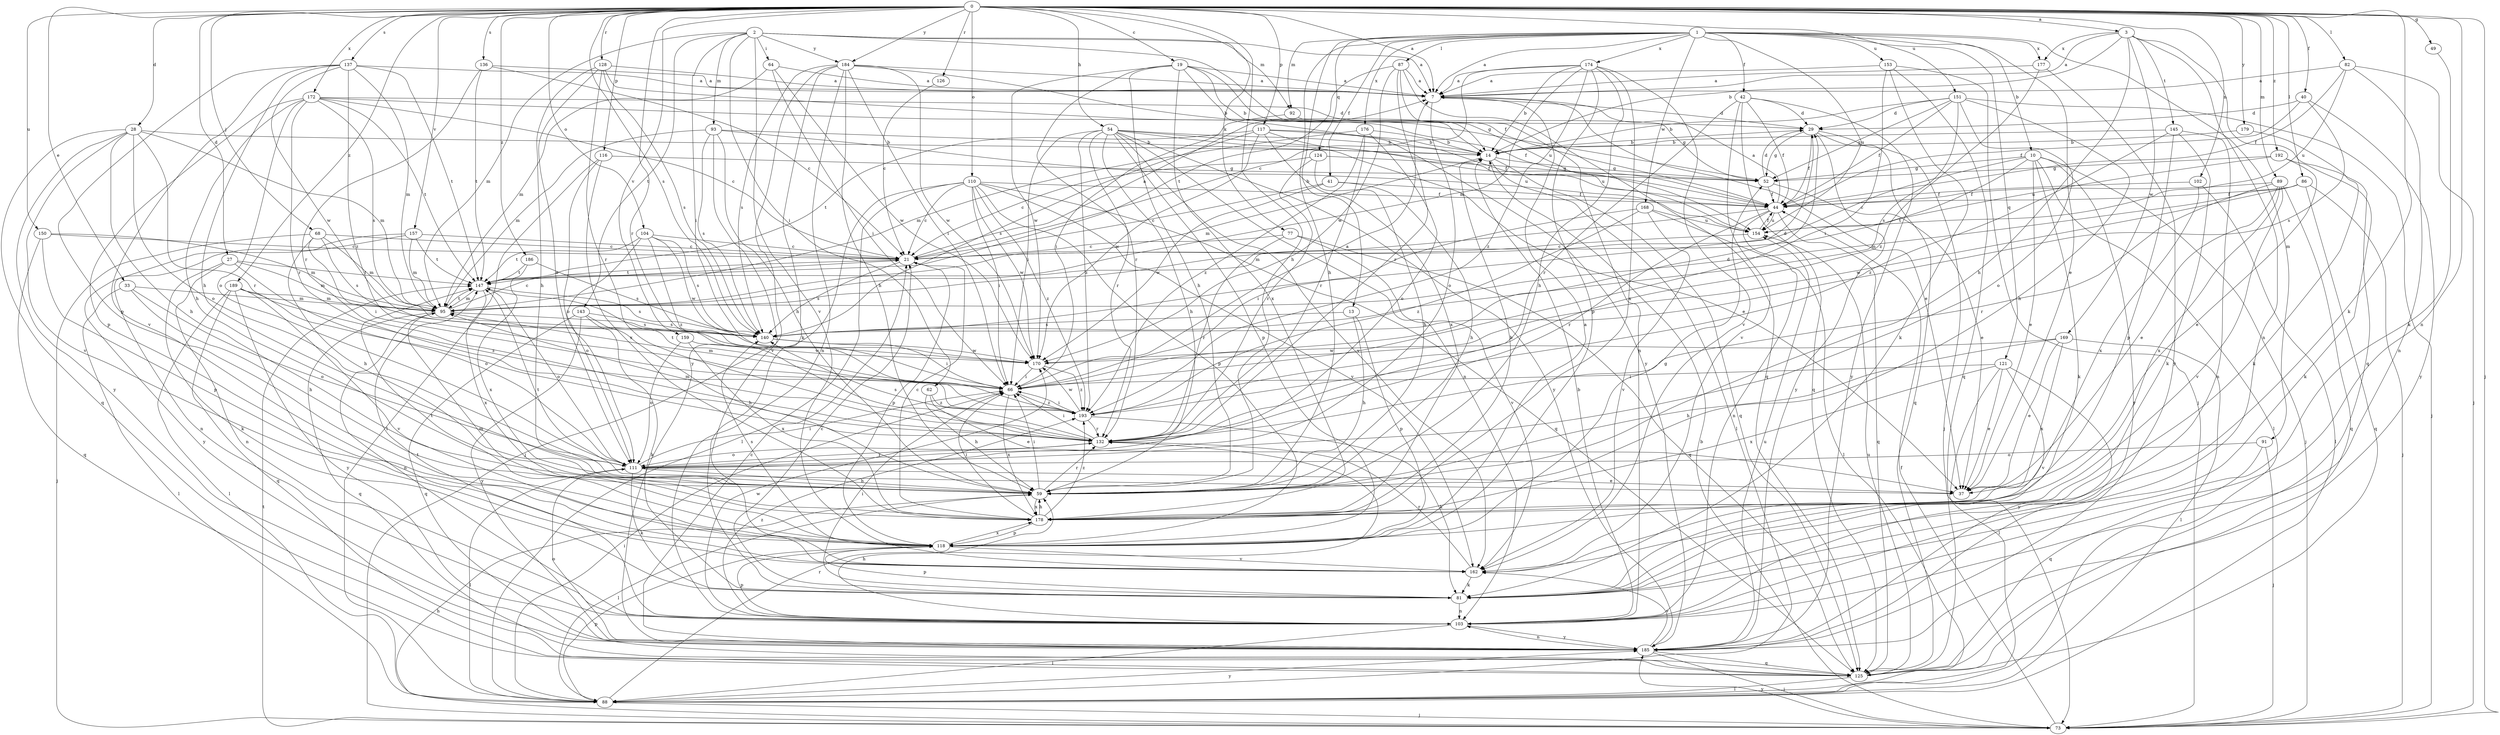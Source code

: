 strict digraph  {
0;
1;
2;
3;
7;
10;
13;
14;
19;
21;
27;
28;
29;
33;
37;
40;
41;
42;
44;
49;
52;
54;
59;
62;
64;
66;
68;
73;
77;
81;
82;
86;
87;
88;
89;
91;
92;
93;
95;
102;
103;
104;
110;
111;
116;
117;
118;
121;
124;
125;
126;
128;
132;
136;
137;
140;
143;
145;
147;
150;
151;
153;
154;
157;
159;
162;
168;
169;
170;
172;
174;
176;
177;
178;
179;
184;
185;
186;
189;
192;
193;
0 -> 3  [label=a];
0 -> 7  [label=a];
0 -> 19  [label=c];
0 -> 27  [label=d];
0 -> 28  [label=d];
0 -> 33  [label=e];
0 -> 40  [label=f];
0 -> 49  [label=g];
0 -> 54  [label=h];
0 -> 59  [label=h];
0 -> 68  [label=j];
0 -> 73  [label=j];
0 -> 77  [label=k];
0 -> 81  [label=k];
0 -> 82  [label=l];
0 -> 86  [label=l];
0 -> 89  [label=m];
0 -> 102  [label=n];
0 -> 103  [label=n];
0 -> 104  [label=o];
0 -> 110  [label=o];
0 -> 116  [label=p];
0 -> 117  [label=p];
0 -> 126  [label=r];
0 -> 128  [label=r];
0 -> 132  [label=r];
0 -> 136  [label=s];
0 -> 137  [label=s];
0 -> 140  [label=s];
0 -> 150  [label=u];
0 -> 151  [label=u];
0 -> 157  [label=v];
0 -> 159  [label=v];
0 -> 172  [label=x];
0 -> 179  [label=y];
0 -> 184  [label=y];
0 -> 186  [label=z];
0 -> 189  [label=z];
0 -> 192  [label=z];
1 -> 7  [label=a];
1 -> 10  [label=b];
1 -> 13  [label=b];
1 -> 37  [label=e];
1 -> 41  [label=f];
1 -> 42  [label=f];
1 -> 59  [label=h];
1 -> 87  [label=l];
1 -> 91  [label=m];
1 -> 92  [label=m];
1 -> 121  [label=q];
1 -> 124  [label=q];
1 -> 153  [label=u];
1 -> 154  [label=u];
1 -> 168  [label=w];
1 -> 174  [label=x];
1 -> 176  [label=x];
1 -> 177  [label=x];
2 -> 7  [label=a];
2 -> 44  [label=f];
2 -> 62  [label=i];
2 -> 64  [label=i];
2 -> 66  [label=i];
2 -> 92  [label=m];
2 -> 93  [label=m];
2 -> 95  [label=m];
2 -> 143  [label=t];
2 -> 162  [label=v];
2 -> 184  [label=y];
3 -> 7  [label=a];
3 -> 14  [label=b];
3 -> 59  [label=h];
3 -> 103  [label=n];
3 -> 125  [label=q];
3 -> 145  [label=t];
3 -> 169  [label=w];
3 -> 177  [label=x];
7 -> 29  [label=d];
7 -> 37  [label=e];
7 -> 111  [label=o];
10 -> 21  [label=c];
10 -> 37  [label=e];
10 -> 52  [label=g];
10 -> 73  [label=j];
10 -> 81  [label=k];
10 -> 88  [label=l];
10 -> 147  [label=t];
10 -> 185  [label=y];
13 -> 59  [label=h];
13 -> 118  [label=p];
13 -> 140  [label=s];
14 -> 52  [label=g];
14 -> 88  [label=l];
14 -> 95  [label=m];
14 -> 125  [label=q];
19 -> 7  [label=a];
19 -> 14  [label=b];
19 -> 59  [label=h];
19 -> 132  [label=r];
19 -> 154  [label=u];
19 -> 170  [label=w];
19 -> 178  [label=x];
19 -> 185  [label=y];
21 -> 7  [label=a];
21 -> 118  [label=p];
21 -> 140  [label=s];
21 -> 147  [label=t];
27 -> 81  [label=k];
27 -> 95  [label=m];
27 -> 103  [label=n];
27 -> 111  [label=o];
27 -> 147  [label=t];
28 -> 14  [label=b];
28 -> 59  [label=h];
28 -> 95  [label=m];
28 -> 111  [label=o];
28 -> 125  [label=q];
28 -> 132  [label=r];
28 -> 162  [label=v];
28 -> 185  [label=y];
29 -> 14  [label=b];
29 -> 44  [label=f];
29 -> 52  [label=g];
29 -> 73  [label=j];
29 -> 125  [label=q];
29 -> 185  [label=y];
33 -> 59  [label=h];
33 -> 88  [label=l];
33 -> 95  [label=m];
33 -> 111  [label=o];
37 -> 147  [label=t];
40 -> 29  [label=d];
40 -> 44  [label=f];
40 -> 140  [label=s];
40 -> 185  [label=y];
41 -> 21  [label=c];
41 -> 44  [label=f];
41 -> 59  [label=h];
41 -> 170  [label=w];
42 -> 29  [label=d];
42 -> 44  [label=f];
42 -> 125  [label=q];
42 -> 132  [label=r];
42 -> 162  [label=v];
42 -> 185  [label=y];
44 -> 7  [label=a];
44 -> 95  [label=m];
44 -> 103  [label=n];
44 -> 125  [label=q];
44 -> 132  [label=r];
44 -> 154  [label=u];
49 -> 81  [label=k];
52 -> 29  [label=d];
52 -> 37  [label=e];
52 -> 44  [label=f];
54 -> 14  [label=b];
54 -> 37  [label=e];
54 -> 44  [label=f];
54 -> 59  [label=h];
54 -> 66  [label=i];
54 -> 103  [label=n];
54 -> 118  [label=p];
54 -> 132  [label=r];
54 -> 162  [label=v];
54 -> 185  [label=y];
54 -> 193  [label=z];
59 -> 66  [label=i];
59 -> 88  [label=l];
59 -> 132  [label=r];
59 -> 178  [label=x];
62 -> 37  [label=e];
62 -> 59  [label=h];
62 -> 193  [label=z];
64 -> 7  [label=a];
64 -> 66  [label=i];
64 -> 95  [label=m];
64 -> 170  [label=w];
66 -> 7  [label=a];
66 -> 29  [label=d];
66 -> 95  [label=m];
66 -> 147  [label=t];
66 -> 178  [label=x];
66 -> 193  [label=z];
68 -> 21  [label=c];
68 -> 59  [label=h];
68 -> 66  [label=i];
68 -> 73  [label=j];
68 -> 95  [label=m];
68 -> 140  [label=s];
73 -> 14  [label=b];
73 -> 44  [label=f];
73 -> 59  [label=h];
73 -> 147  [label=t];
73 -> 185  [label=y];
77 -> 21  [label=c];
77 -> 125  [label=q];
77 -> 132  [label=r];
77 -> 162  [label=v];
81 -> 21  [label=c];
81 -> 66  [label=i];
81 -> 103  [label=n];
81 -> 118  [label=p];
82 -> 7  [label=a];
82 -> 44  [label=f];
82 -> 73  [label=j];
82 -> 103  [label=n];
82 -> 154  [label=u];
86 -> 44  [label=f];
86 -> 73  [label=j];
86 -> 95  [label=m];
86 -> 125  [label=q];
86 -> 170  [label=w];
87 -> 7  [label=a];
87 -> 103  [label=n];
87 -> 125  [label=q];
87 -> 132  [label=r];
87 -> 147  [label=t];
87 -> 170  [label=w];
88 -> 66  [label=i];
88 -> 73  [label=j];
88 -> 118  [label=p];
88 -> 132  [label=r];
88 -> 185  [label=y];
89 -> 37  [label=e];
89 -> 44  [label=f];
89 -> 125  [label=q];
89 -> 132  [label=r];
89 -> 162  [label=v];
89 -> 178  [label=x];
91 -> 73  [label=j];
91 -> 111  [label=o];
91 -> 125  [label=q];
92 -> 52  [label=g];
92 -> 66  [label=i];
93 -> 14  [label=b];
93 -> 59  [label=h];
93 -> 95  [label=m];
93 -> 140  [label=s];
93 -> 154  [label=u];
93 -> 162  [label=v];
95 -> 21  [label=c];
95 -> 103  [label=n];
95 -> 125  [label=q];
95 -> 140  [label=s];
95 -> 147  [label=t];
102 -> 44  [label=f];
102 -> 88  [label=l];
102 -> 178  [label=x];
103 -> 14  [label=b];
103 -> 59  [label=h];
103 -> 88  [label=l];
103 -> 118  [label=p];
103 -> 147  [label=t];
103 -> 170  [label=w];
103 -> 185  [label=y];
103 -> 193  [label=z];
104 -> 21  [label=c];
104 -> 111  [label=o];
104 -> 140  [label=s];
104 -> 147  [label=t];
104 -> 170  [label=w];
104 -> 193  [label=z];
110 -> 21  [label=c];
110 -> 44  [label=f];
110 -> 66  [label=i];
110 -> 73  [label=j];
110 -> 88  [label=l];
110 -> 118  [label=p];
110 -> 125  [label=q];
110 -> 162  [label=v];
110 -> 170  [label=w];
110 -> 193  [label=z];
111 -> 37  [label=e];
111 -> 59  [label=h];
111 -> 66  [label=i];
111 -> 81  [label=k];
111 -> 88  [label=l];
111 -> 132  [label=r];
116 -> 52  [label=g];
116 -> 88  [label=l];
116 -> 111  [label=o];
116 -> 178  [label=x];
117 -> 14  [label=b];
117 -> 44  [label=f];
117 -> 140  [label=s];
117 -> 147  [label=t];
117 -> 154  [label=u];
117 -> 170  [label=w];
117 -> 178  [label=x];
118 -> 7  [label=a];
118 -> 52  [label=g];
118 -> 95  [label=m];
118 -> 140  [label=s];
118 -> 147  [label=t];
118 -> 162  [label=v];
118 -> 178  [label=x];
121 -> 37  [label=e];
121 -> 66  [label=i];
121 -> 88  [label=l];
121 -> 162  [label=v];
121 -> 178  [label=x];
121 -> 185  [label=y];
124 -> 21  [label=c];
124 -> 52  [label=g];
124 -> 59  [label=h];
124 -> 132  [label=r];
125 -> 88  [label=l];
125 -> 154  [label=u];
126 -> 21  [label=c];
128 -> 7  [label=a];
128 -> 52  [label=g];
128 -> 59  [label=h];
128 -> 111  [label=o];
128 -> 132  [label=r];
128 -> 140  [label=s];
132 -> 66  [label=i];
132 -> 95  [label=m];
132 -> 111  [label=o];
132 -> 140  [label=s];
136 -> 7  [label=a];
136 -> 21  [label=c];
136 -> 132  [label=r];
136 -> 147  [label=t];
137 -> 7  [label=a];
137 -> 59  [label=h];
137 -> 95  [label=m];
137 -> 118  [label=p];
137 -> 147  [label=t];
137 -> 162  [label=v];
137 -> 170  [label=w];
137 -> 193  [label=z];
140 -> 29  [label=d];
140 -> 66  [label=i];
140 -> 170  [label=w];
143 -> 59  [label=h];
143 -> 81  [label=k];
143 -> 125  [label=q];
143 -> 140  [label=s];
143 -> 185  [label=y];
145 -> 14  [label=b];
145 -> 81  [label=k];
145 -> 103  [label=n];
145 -> 118  [label=p];
145 -> 193  [label=z];
147 -> 95  [label=m];
147 -> 111  [label=o];
147 -> 140  [label=s];
147 -> 178  [label=x];
150 -> 21  [label=c];
150 -> 95  [label=m];
150 -> 118  [label=p];
150 -> 125  [label=q];
151 -> 14  [label=b];
151 -> 29  [label=d];
151 -> 44  [label=f];
151 -> 52  [label=g];
151 -> 59  [label=h];
151 -> 73  [label=j];
151 -> 111  [label=o];
151 -> 140  [label=s];
153 -> 7  [label=a];
153 -> 66  [label=i];
153 -> 73  [label=j];
153 -> 81  [label=k];
153 -> 125  [label=q];
154 -> 21  [label=c];
154 -> 44  [label=f];
157 -> 21  [label=c];
157 -> 95  [label=m];
157 -> 103  [label=n];
157 -> 147  [label=t];
157 -> 185  [label=y];
159 -> 111  [label=o];
159 -> 170  [label=w];
159 -> 178  [label=x];
162 -> 81  [label=k];
162 -> 132  [label=r];
168 -> 66  [label=i];
168 -> 88  [label=l];
168 -> 154  [label=u];
168 -> 162  [label=v];
168 -> 193  [label=z];
169 -> 37  [label=e];
169 -> 59  [label=h];
169 -> 88  [label=l];
169 -> 170  [label=w];
169 -> 178  [label=x];
170 -> 66  [label=i];
170 -> 193  [label=z];
172 -> 21  [label=c];
172 -> 29  [label=d];
172 -> 44  [label=f];
172 -> 59  [label=h];
172 -> 111  [label=o];
172 -> 118  [label=p];
172 -> 132  [label=r];
172 -> 140  [label=s];
172 -> 147  [label=t];
174 -> 7  [label=a];
174 -> 14  [label=b];
174 -> 21  [label=c];
174 -> 59  [label=h];
174 -> 95  [label=m];
174 -> 118  [label=p];
174 -> 162  [label=v];
174 -> 178  [label=x];
174 -> 193  [label=z];
176 -> 14  [label=b];
176 -> 95  [label=m];
176 -> 111  [label=o];
176 -> 132  [label=r];
176 -> 193  [label=z];
177 -> 7  [label=a];
177 -> 185  [label=y];
177 -> 193  [label=z];
178 -> 14  [label=b];
178 -> 21  [label=c];
178 -> 59  [label=h];
178 -> 66  [label=i];
178 -> 118  [label=p];
178 -> 193  [label=z];
179 -> 14  [label=b];
179 -> 81  [label=k];
184 -> 7  [label=a];
184 -> 14  [label=b];
184 -> 59  [label=h];
184 -> 66  [label=i];
184 -> 81  [label=k];
184 -> 103  [label=n];
184 -> 140  [label=s];
184 -> 170  [label=w];
184 -> 185  [label=y];
185 -> 21  [label=c];
185 -> 73  [label=j];
185 -> 103  [label=n];
185 -> 111  [label=o];
185 -> 125  [label=q];
185 -> 154  [label=u];
185 -> 162  [label=v];
186 -> 140  [label=s];
186 -> 147  [label=t];
186 -> 178  [label=x];
189 -> 88  [label=l];
189 -> 95  [label=m];
189 -> 125  [label=q];
189 -> 162  [label=v];
189 -> 185  [label=y];
189 -> 193  [label=z];
192 -> 37  [label=e];
192 -> 52  [label=g];
192 -> 81  [label=k];
192 -> 154  [label=u];
193 -> 66  [label=i];
193 -> 81  [label=k];
193 -> 132  [label=r];
193 -> 170  [label=w];
}
